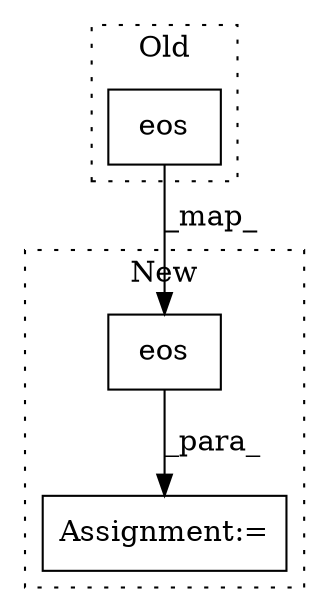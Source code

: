 digraph G {
subgraph cluster0 {
1 [label="eos" a="32" s="5391" l="5" shape="box"];
label = "Old";
style="dotted";
}
subgraph cluster1 {
2 [label="eos" a="32" s="5955" l="5" shape="box"];
3 [label="Assignment:=" a="7" s="5931" l="1" shape="box"];
label = "New";
style="dotted";
}
1 -> 2 [label="_map_"];
2 -> 3 [label="_para_"];
}